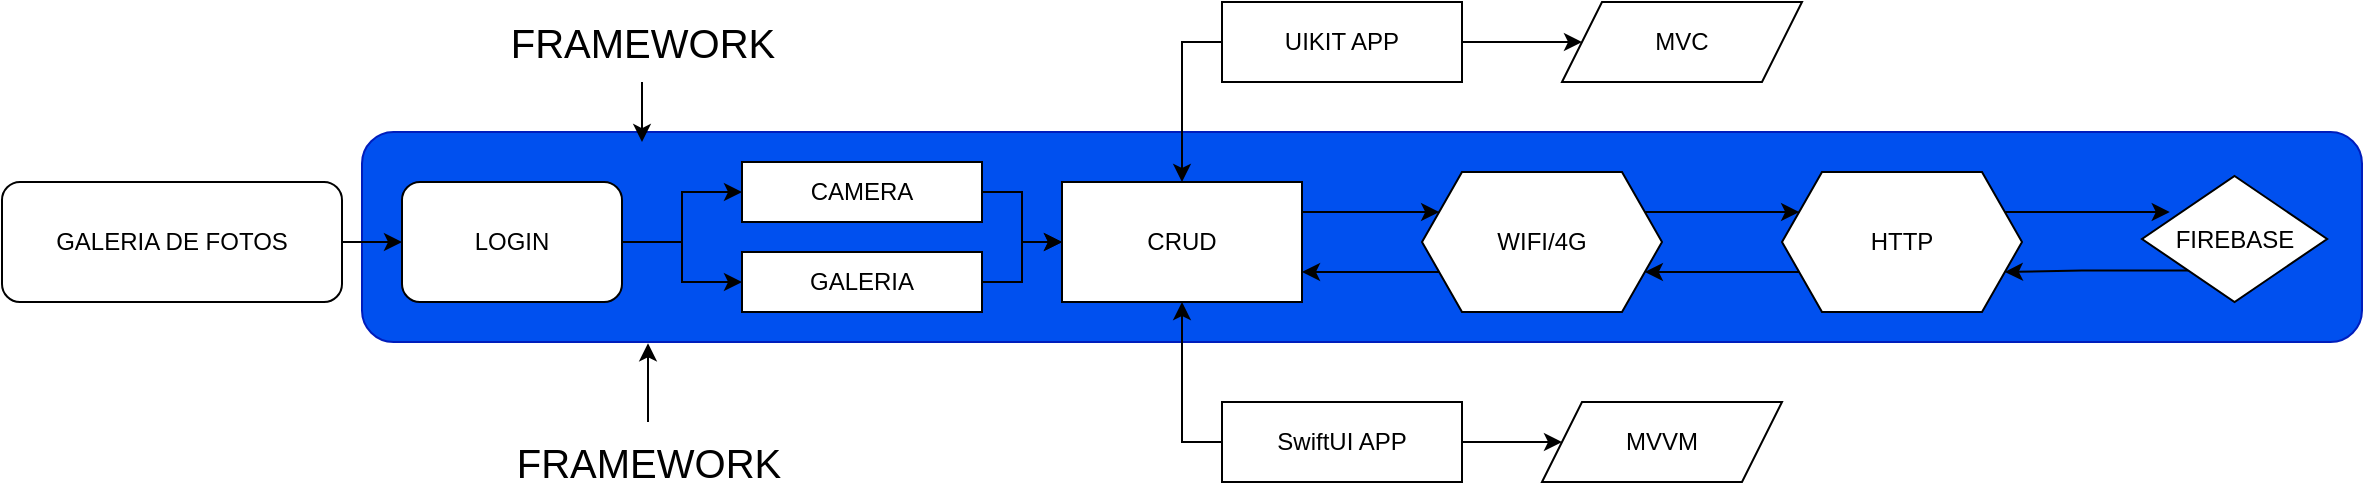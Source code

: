 <mxfile version="20.3.0" type="device"><diagram id="YFkN_nHMXxyd2e1mdSXH" name="CRUD"><mxGraphModel dx="2032" dy="896" grid="1" gridSize="10" guides="1" tooltips="1" connect="1" arrows="1" fold="1" page="1" pageScale="1" pageWidth="827" pageHeight="1169" math="0" shadow="0"><root><mxCell id="0"/><mxCell id="1" parent="0"/><mxCell id="HABI5EBwx8Fu4auD-zFx-12" value="" style="rounded=1;whiteSpace=wrap;html=1;fillColor=#0050ef;fontColor=#ffffff;strokeColor=#001DBC;" vertex="1" parent="1"><mxGeometry x="-310" y="185" width="1000" height="105" as="geometry"/></mxCell><mxCell id="B79TstBRO1knuJqb2UbD-28" style="edgeStyle=orthogonalEdgeStyle;rounded=0;orthogonalLoop=1;jettySize=auto;html=1;exitX=1;exitY=0.25;exitDx=0;exitDy=0;entryX=0;entryY=0.25;entryDx=0;entryDy=0;" parent="1" source="B79TstBRO1knuJqb2UbD-1" target="B79TstBRO1knuJqb2UbD-24" edge="1"><mxGeometry relative="1" as="geometry"/></mxCell><mxCell id="B79TstBRO1knuJqb2UbD-1" value="CRUD" style="rounded=0;whiteSpace=wrap;html=1;" parent="1" vertex="1"><mxGeometry x="40" y="210" width="120" height="60" as="geometry"/></mxCell><mxCell id="B79TstBRO1knuJqb2UbD-15" style="edgeStyle=orthogonalEdgeStyle;rounded=0;orthogonalLoop=1;jettySize=auto;html=1;exitX=0;exitY=1;exitDx=0;exitDy=0;entryX=1;entryY=0.75;entryDx=0;entryDy=0;" parent="1" source="B79TstBRO1knuJqb2UbD-2" target="B79TstBRO1knuJqb2UbD-3" edge="1"><mxGeometry relative="1" as="geometry"/></mxCell><mxCell id="B79TstBRO1knuJqb2UbD-2" value="FIREBASE" style="rhombus;whiteSpace=wrap;html=1;" parent="1" vertex="1"><mxGeometry x="580" y="207" width="92.57" height="63" as="geometry"/></mxCell><mxCell id="B79TstBRO1knuJqb2UbD-14" style="edgeStyle=orthogonalEdgeStyle;rounded=0;orthogonalLoop=1;jettySize=auto;html=1;exitX=1;exitY=0.25;exitDx=0;exitDy=0;entryX=0.15;entryY=0.286;entryDx=0;entryDy=0;entryPerimeter=0;" parent="1" source="B79TstBRO1knuJqb2UbD-3" target="B79TstBRO1knuJqb2UbD-2" edge="1"><mxGeometry relative="1" as="geometry"/></mxCell><mxCell id="B79TstBRO1knuJqb2UbD-26" style="edgeStyle=orthogonalEdgeStyle;rounded=0;orthogonalLoop=1;jettySize=auto;html=1;exitX=0;exitY=0.75;exitDx=0;exitDy=0;entryX=1;entryY=0.75;entryDx=0;entryDy=0;" parent="1" source="B79TstBRO1knuJqb2UbD-3" target="B79TstBRO1knuJqb2UbD-24" edge="1"><mxGeometry relative="1" as="geometry"/></mxCell><mxCell id="B79TstBRO1knuJqb2UbD-3" value="HTTP" style="shape=hexagon;perimeter=hexagonPerimeter2;whiteSpace=wrap;html=1;fixedSize=1;" parent="1" vertex="1"><mxGeometry x="400" y="205" width="120" height="70" as="geometry"/></mxCell><mxCell id="B79TstBRO1knuJqb2UbD-18" style="edgeStyle=orthogonalEdgeStyle;rounded=0;orthogonalLoop=1;jettySize=auto;html=1;exitX=0;exitY=0.5;exitDx=0;exitDy=0;entryX=0.5;entryY=0;entryDx=0;entryDy=0;" parent="1" source="B79TstBRO1knuJqb2UbD-16" target="B79TstBRO1knuJqb2UbD-1" edge="1"><mxGeometry relative="1" as="geometry"/></mxCell><mxCell id="B79TstBRO1knuJqb2UbD-21" style="edgeStyle=orthogonalEdgeStyle;rounded=0;orthogonalLoop=1;jettySize=auto;html=1;exitX=1;exitY=0.5;exitDx=0;exitDy=0;entryX=0;entryY=0.5;entryDx=0;entryDy=0;" parent="1" source="B79TstBRO1knuJqb2UbD-16" target="B79TstBRO1knuJqb2UbD-20" edge="1"><mxGeometry relative="1" as="geometry"/></mxCell><mxCell id="B79TstBRO1knuJqb2UbD-16" value="UIKIT APP" style="rounded=0;whiteSpace=wrap;html=1;" parent="1" vertex="1"><mxGeometry x="120" y="120" width="120" height="40" as="geometry"/></mxCell><mxCell id="B79TstBRO1knuJqb2UbD-19" style="edgeStyle=orthogonalEdgeStyle;rounded=0;orthogonalLoop=1;jettySize=auto;html=1;exitX=0;exitY=0.5;exitDx=0;exitDy=0;entryX=0.5;entryY=1;entryDx=0;entryDy=0;" parent="1" source="B79TstBRO1knuJqb2UbD-17" target="B79TstBRO1knuJqb2UbD-1" edge="1"><mxGeometry relative="1" as="geometry"/></mxCell><mxCell id="B79TstBRO1knuJqb2UbD-23" style="edgeStyle=orthogonalEdgeStyle;rounded=0;orthogonalLoop=1;jettySize=auto;html=1;exitX=1;exitY=0.5;exitDx=0;exitDy=0;" parent="1" source="B79TstBRO1knuJqb2UbD-17" target="B79TstBRO1knuJqb2UbD-22" edge="1"><mxGeometry relative="1" as="geometry"/></mxCell><mxCell id="B79TstBRO1knuJqb2UbD-17" value="SwiftUI APP" style="rounded=0;whiteSpace=wrap;html=1;" parent="1" vertex="1"><mxGeometry x="120" y="320" width="120" height="40" as="geometry"/></mxCell><mxCell id="B79TstBRO1knuJqb2UbD-20" value="MVC" style="shape=parallelogram;perimeter=parallelogramPerimeter;whiteSpace=wrap;html=1;fixedSize=1;" parent="1" vertex="1"><mxGeometry x="290" y="120" width="120" height="40" as="geometry"/></mxCell><mxCell id="B79TstBRO1knuJqb2UbD-22" value="MVVM" style="shape=parallelogram;perimeter=parallelogramPerimeter;whiteSpace=wrap;html=1;fixedSize=1;" parent="1" vertex="1"><mxGeometry x="280" y="320" width="120" height="40" as="geometry"/></mxCell><mxCell id="B79TstBRO1knuJqb2UbD-27" style="edgeStyle=orthogonalEdgeStyle;rounded=0;orthogonalLoop=1;jettySize=auto;html=1;exitX=1;exitY=0.25;exitDx=0;exitDy=0;entryX=0;entryY=0.25;entryDx=0;entryDy=0;" parent="1" source="B79TstBRO1knuJqb2UbD-24" target="B79TstBRO1knuJqb2UbD-3" edge="1"><mxGeometry relative="1" as="geometry"/></mxCell><mxCell id="B79TstBRO1knuJqb2UbD-29" style="edgeStyle=orthogonalEdgeStyle;rounded=0;orthogonalLoop=1;jettySize=auto;html=1;exitX=0;exitY=0.75;exitDx=0;exitDy=0;entryX=1;entryY=0.75;entryDx=0;entryDy=0;" parent="1" source="B79TstBRO1knuJqb2UbD-24" target="B79TstBRO1knuJqb2UbD-1" edge="1"><mxGeometry relative="1" as="geometry"/></mxCell><mxCell id="B79TstBRO1knuJqb2UbD-24" value="WIFI/4G" style="shape=hexagon;perimeter=hexagonPerimeter2;whiteSpace=wrap;html=1;fixedSize=1;" parent="1" vertex="1"><mxGeometry x="220" y="205" width="120" height="70" as="geometry"/></mxCell><mxCell id="HABI5EBwx8Fu4auD-zFx-5" style="edgeStyle=orthogonalEdgeStyle;rounded=0;orthogonalLoop=1;jettySize=auto;html=1;exitX=1;exitY=0.5;exitDx=0;exitDy=0;entryX=0;entryY=0.5;entryDx=0;entryDy=0;" edge="1" parent="1" source="HABI5EBwx8Fu4auD-zFx-1" target="HABI5EBwx8Fu4auD-zFx-3"><mxGeometry relative="1" as="geometry"/></mxCell><mxCell id="HABI5EBwx8Fu4auD-zFx-6" style="edgeStyle=orthogonalEdgeStyle;rounded=0;orthogonalLoop=1;jettySize=auto;html=1;exitX=1;exitY=0.5;exitDx=0;exitDy=0;entryX=0;entryY=0.5;entryDx=0;entryDy=0;" edge="1" parent="1" source="HABI5EBwx8Fu4auD-zFx-1" target="HABI5EBwx8Fu4auD-zFx-4"><mxGeometry relative="1" as="geometry"/></mxCell><mxCell id="HABI5EBwx8Fu4auD-zFx-1" value="LOGIN" style="rounded=1;whiteSpace=wrap;html=1;" vertex="1" parent="1"><mxGeometry x="-290" y="210" width="110" height="60" as="geometry"/></mxCell><mxCell id="HABI5EBwx8Fu4auD-zFx-7" style="edgeStyle=orthogonalEdgeStyle;rounded=0;orthogonalLoop=1;jettySize=auto;html=1;exitX=1;exitY=0.5;exitDx=0;exitDy=0;entryX=0;entryY=0.5;entryDx=0;entryDy=0;" edge="1" parent="1" source="HABI5EBwx8Fu4auD-zFx-3" target="B79TstBRO1knuJqb2UbD-1"><mxGeometry relative="1" as="geometry"/></mxCell><mxCell id="HABI5EBwx8Fu4auD-zFx-3" value="CAMERA" style="rounded=0;whiteSpace=wrap;html=1;" vertex="1" parent="1"><mxGeometry x="-120" y="200" width="120" height="30" as="geometry"/></mxCell><mxCell id="HABI5EBwx8Fu4auD-zFx-9" style="edgeStyle=orthogonalEdgeStyle;rounded=0;orthogonalLoop=1;jettySize=auto;html=1;exitX=1;exitY=0.5;exitDx=0;exitDy=0;entryX=0;entryY=0.5;entryDx=0;entryDy=0;" edge="1" parent="1" source="HABI5EBwx8Fu4auD-zFx-4" target="B79TstBRO1knuJqb2UbD-1"><mxGeometry relative="1" as="geometry"/></mxCell><mxCell id="HABI5EBwx8Fu4auD-zFx-4" value="GALERIA" style="rounded=0;whiteSpace=wrap;html=1;" vertex="1" parent="1"><mxGeometry x="-120" y="245" width="120" height="30" as="geometry"/></mxCell><mxCell id="HABI5EBwx8Fu4auD-zFx-11" style="edgeStyle=orthogonalEdgeStyle;rounded=0;orthogonalLoop=1;jettySize=auto;html=1;entryX=0;entryY=0.5;entryDx=0;entryDy=0;" edge="1" parent="1" source="HABI5EBwx8Fu4auD-zFx-10" target="HABI5EBwx8Fu4auD-zFx-1"><mxGeometry relative="1" as="geometry"/></mxCell><mxCell id="HABI5EBwx8Fu4auD-zFx-10" value="GALERIA DE FOTOS" style="rounded=1;whiteSpace=wrap;html=1;" vertex="1" parent="1"><mxGeometry x="-490" y="210" width="170" height="60" as="geometry"/></mxCell><mxCell id="HABI5EBwx8Fu4auD-zFx-15" style="edgeStyle=orthogonalEdgeStyle;rounded=0;orthogonalLoop=1;jettySize=auto;html=1;entryX=0.14;entryY=0.048;entryDx=0;entryDy=0;entryPerimeter=0;fontSize=20;" edge="1" parent="1" source="HABI5EBwx8Fu4auD-zFx-13" target="HABI5EBwx8Fu4auD-zFx-12"><mxGeometry relative="1" as="geometry"/></mxCell><mxCell id="HABI5EBwx8Fu4auD-zFx-13" value="FRAMEWORK" style="text;html=1;align=center;verticalAlign=middle;resizable=0;points=[];autosize=1;strokeColor=none;fillColor=none;fontSize=20;" vertex="1" parent="1"><mxGeometry x="-250" y="120" width="160" height="40" as="geometry"/></mxCell><mxCell id="HABI5EBwx8Fu4auD-zFx-17" style="edgeStyle=orthogonalEdgeStyle;rounded=0;orthogonalLoop=1;jettySize=auto;html=1;entryX=0.143;entryY=1.006;entryDx=0;entryDy=0;entryPerimeter=0;fontSize=20;" edge="1" parent="1" source="HABI5EBwx8Fu4auD-zFx-16" target="HABI5EBwx8Fu4auD-zFx-12"><mxGeometry relative="1" as="geometry"/></mxCell><mxCell id="HABI5EBwx8Fu4auD-zFx-16" value="FRAMEWORK" style="text;html=1;align=center;verticalAlign=middle;resizable=0;points=[];autosize=1;strokeColor=none;fillColor=none;fontSize=20;" vertex="1" parent="1"><mxGeometry x="-247" y="330" width="160" height="40" as="geometry"/></mxCell></root></mxGraphModel></diagram></mxfile>